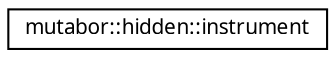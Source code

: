 digraph "Grafische Darstellung der Klassenhierarchie"
{
  edge [fontname="Sans",fontsize="10",labelfontname="Sans",labelfontsize="10"];
  node [fontname="Sans",fontsize="10",shape=record];
  rankdir="LR";
  Node0 [label="mutabor::hidden::instrument",height=0.2,width=0.4,color="black", fillcolor="white", style="filled",URL="$db/d5d/structmutabor_1_1hidden_1_1instrument.html"];
}
